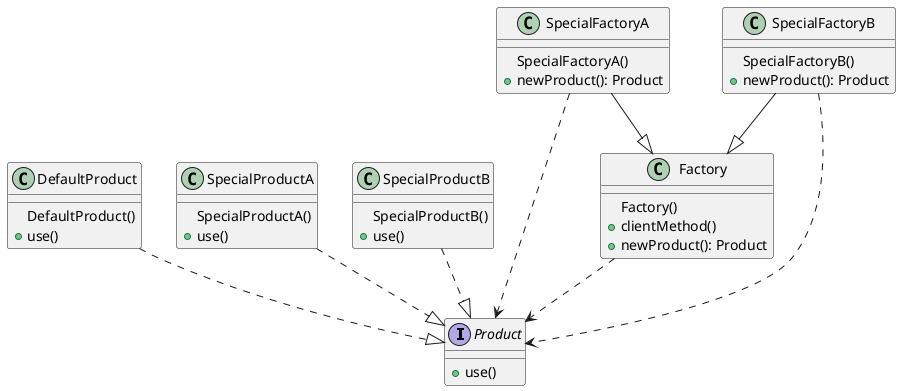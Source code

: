 @startuml
interface Product
{
    + use()
}


class DefaultProduct
{
    DefaultProduct()
    + use()
}
DefaultProduct ..|> Product

class SpecialProductA
{
    SpecialProductA()
    + use()
}
SpecialProductA ..|> Product

class SpecialProductB
{
    SpecialProductB()
    + use()
}
SpecialProductB ..|> Product

class Factory
{
    Factory()
    + clientMethod()
    + newProduct(): Product
}


class SpecialFactoryA
{
    SpecialFactoryA()
    + newProduct(): Product
}
SpecialFactoryA --|> Factory

class SpecialFactoryB
{
    SpecialFactoryB()
    + newProduct(): Product
}
SpecialFactoryB --|> Factory

Factory ..> Product
SpecialFactoryA ..> Product
SpecialFactoryB ..> Product
@enduml